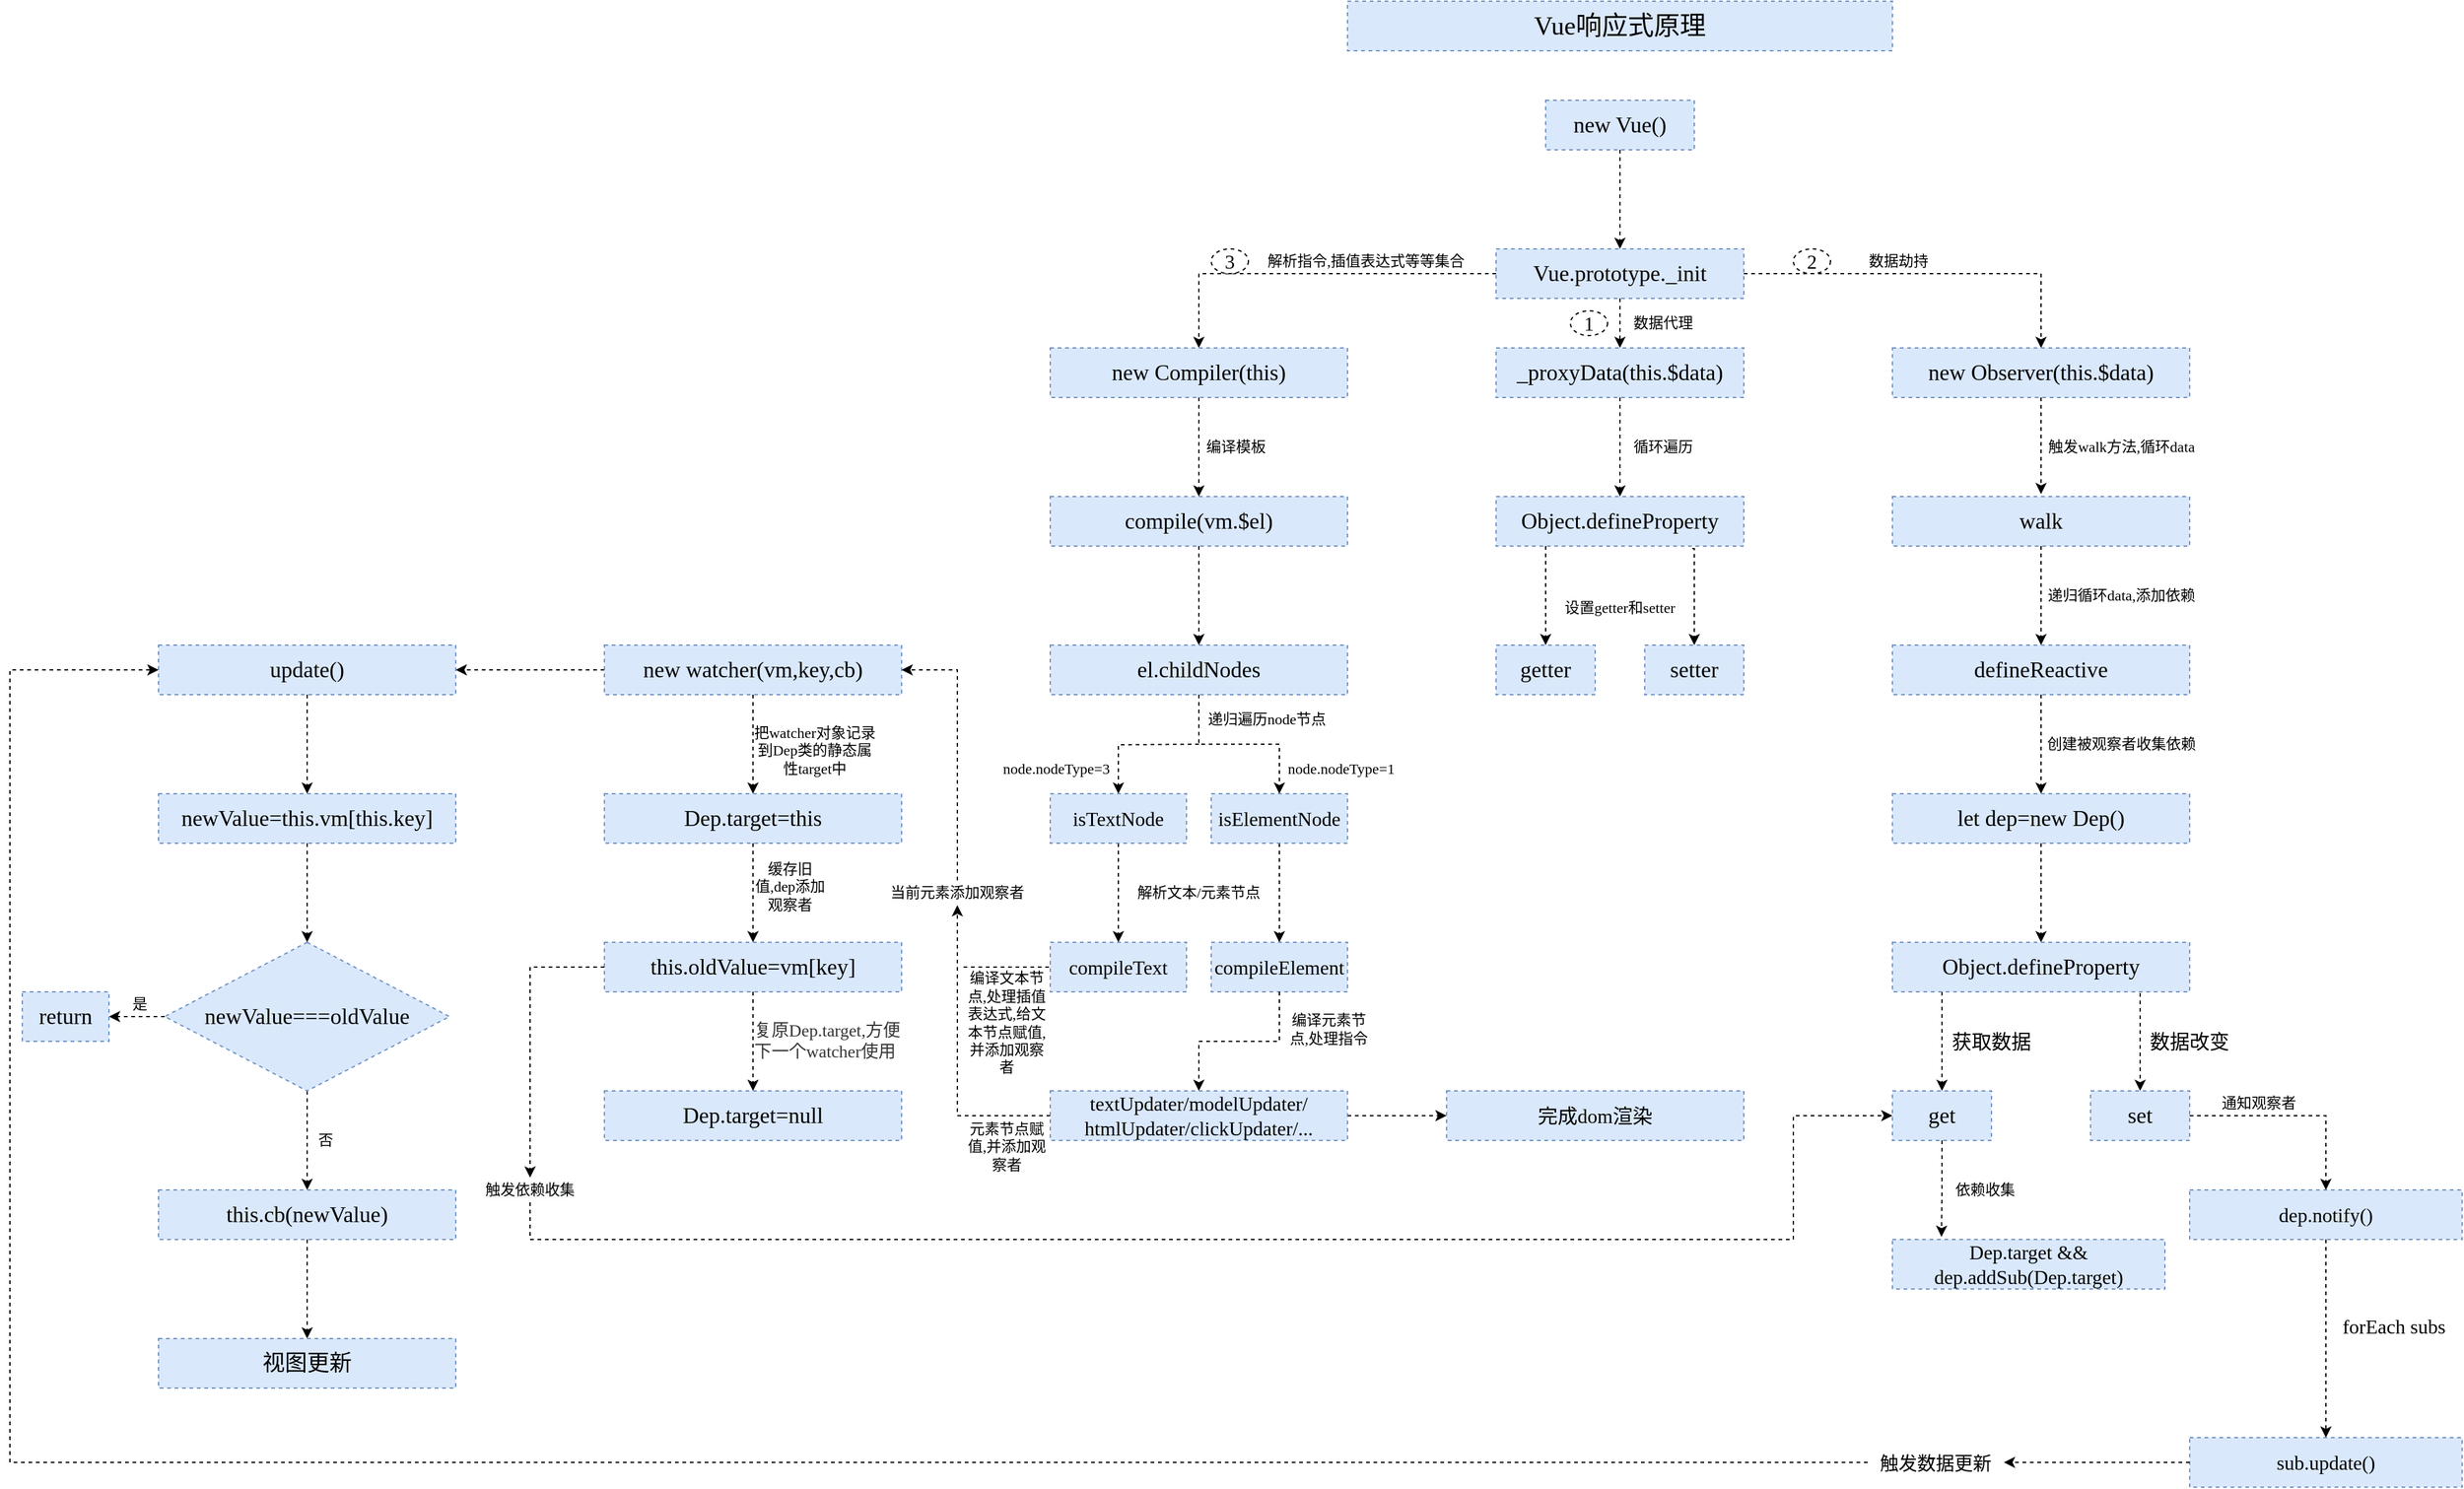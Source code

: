 <mxfile version="13.9.9" type="device"><diagram id="pmlop5-XpZdcTjEpe465" name="第 1 页"><mxGraphModel dx="1205" dy="696" grid="1" gridSize="10" guides="1" tooltips="1" connect="1" arrows="1" fold="1" page="1" pageScale="1" pageWidth="2339" pageHeight="3300" math="0" shadow="0"><root><mxCell id="0"/><mxCell id="1" parent="0"/><mxCell id="qupZvyvLKM-spTDVrje0-1" value="Vue响应式原理" style="rounded=0;whiteSpace=wrap;html=1;dashed=1;fontSize=21;fillColor=#dae8fc;strokeColor=#6c8ebf;fontFamily=Comic Sans MS;" vertex="1" parent="1"><mxGeometry x="1360" y="40" width="440" height="40" as="geometry"/></mxCell><mxCell id="qupZvyvLKM-spTDVrje0-4" value="" style="edgeStyle=orthogonalEdgeStyle;rounded=0;orthogonalLoop=1;jettySize=auto;html=1;fontFamily=Comic Sans MS;fontSize=18;dashed=1;" edge="1" parent="1" source="qupZvyvLKM-spTDVrje0-2" target="qupZvyvLKM-spTDVrje0-3"><mxGeometry relative="1" as="geometry"/></mxCell><mxCell id="qupZvyvLKM-spTDVrje0-2" value="new Vue()" style="rounded=0;whiteSpace=wrap;html=1;dashed=1;fontFamily=Comic Sans MS;fontSize=18;fillColor=#dae8fc;strokeColor=#6c8ebf;" vertex="1" parent="1"><mxGeometry x="1520" y="120" width="120" height="40" as="geometry"/></mxCell><mxCell id="qupZvyvLKM-spTDVrje0-8" value="" style="edgeStyle=orthogonalEdgeStyle;rounded=0;orthogonalLoop=1;jettySize=auto;html=1;dashed=1;fontFamily=Comic Sans MS;fontSize=18;" edge="1" parent="1" source="qupZvyvLKM-spTDVrje0-3" target="qupZvyvLKM-spTDVrje0-7"><mxGeometry relative="1" as="geometry"/></mxCell><mxCell id="qupZvyvLKM-spTDVrje0-22" value="" style="edgeStyle=orthogonalEdgeStyle;rounded=0;orthogonalLoop=1;jettySize=auto;html=1;dashed=1;fontFamily=Comic Sans MS;fontSize=18;" edge="1" parent="1" source="qupZvyvLKM-spTDVrje0-3" target="qupZvyvLKM-spTDVrje0-21"><mxGeometry relative="1" as="geometry"/></mxCell><mxCell id="qupZvyvLKM-spTDVrje0-53" value="" style="edgeStyle=orthogonalEdgeStyle;rounded=0;orthogonalLoop=1;jettySize=auto;html=1;dashed=1;fontFamily=Comic Sans MS;fontSize=12;entryX=0.5;entryY=0;entryDx=0;entryDy=0;" edge="1" parent="1" source="qupZvyvLKM-spTDVrje0-3" target="qupZvyvLKM-spTDVrje0-17"><mxGeometry relative="1" as="geometry"><mxPoint x="1760" y="260" as="targetPoint"/><Array as="points"><mxPoint x="1920" y="260"/></Array></mxGeometry></mxCell><mxCell id="qupZvyvLKM-spTDVrje0-3" value="Vue.prototype._init" style="rounded=0;whiteSpace=wrap;html=1;dashed=1;fontFamily=Comic Sans MS;fontSize=18;fillColor=#dae8fc;strokeColor=#6c8ebf;" vertex="1" parent="1"><mxGeometry x="1480" y="240" width="200" height="40" as="geometry"/></mxCell><mxCell id="qupZvyvLKM-spTDVrje0-10" value="" style="edgeStyle=orthogonalEdgeStyle;rounded=0;orthogonalLoop=1;jettySize=auto;html=1;dashed=1;fontFamily=Comic Sans MS;fontSize=18;" edge="1" parent="1" source="qupZvyvLKM-spTDVrje0-7" target="qupZvyvLKM-spTDVrje0-9"><mxGeometry relative="1" as="geometry"/></mxCell><mxCell id="qupZvyvLKM-spTDVrje0-7" value="_proxyData(this.$data)" style="rounded=0;whiteSpace=wrap;html=1;dashed=1;fontFamily=Comic Sans MS;fontSize=18;fillColor=#dae8fc;strokeColor=#6c8ebf;" vertex="1" parent="1"><mxGeometry x="1480" y="320" width="200" height="40" as="geometry"/></mxCell><mxCell id="qupZvyvLKM-spTDVrje0-12" value="" style="edgeStyle=orthogonalEdgeStyle;rounded=0;orthogonalLoop=1;jettySize=auto;html=1;dashed=1;fontFamily=Comic Sans MS;fontSize=18;" edge="1" parent="1" source="qupZvyvLKM-spTDVrje0-9" target="qupZvyvLKM-spTDVrje0-11"><mxGeometry relative="1" as="geometry"><Array as="points"><mxPoint x="1520" y="500"/><mxPoint x="1520" y="500"/></Array></mxGeometry></mxCell><mxCell id="qupZvyvLKM-spTDVrje0-9" value="Object.defineProperty" style="rounded=0;whiteSpace=wrap;html=1;dashed=1;fontFamily=Comic Sans MS;fontSize=18;fillColor=#dae8fc;strokeColor=#6c8ebf;" vertex="1" parent="1"><mxGeometry x="1480" y="440" width="200" height="40" as="geometry"/></mxCell><mxCell id="qupZvyvLKM-spTDVrje0-11" value="getter" style="rounded=0;whiteSpace=wrap;html=1;dashed=1;fontFamily=Comic Sans MS;fontSize=18;fillColor=#dae8fc;strokeColor=#6c8ebf;" vertex="1" parent="1"><mxGeometry x="1480" y="560" width="80" height="40" as="geometry"/></mxCell><mxCell id="qupZvyvLKM-spTDVrje0-14" value="setter" style="rounded=0;whiteSpace=wrap;html=1;dashed=1;fontFamily=Comic Sans MS;fontSize=18;fillColor=#dae8fc;strokeColor=#6c8ebf;" vertex="1" parent="1"><mxGeometry x="1600" y="560" width="80" height="40" as="geometry"/></mxCell><mxCell id="qupZvyvLKM-spTDVrje0-15" value="" style="edgeStyle=orthogonalEdgeStyle;rounded=0;orthogonalLoop=1;jettySize=auto;html=1;dashed=1;fontFamily=Comic Sans MS;fontSize=18;exitX=0.792;exitY=1.05;exitDx=0;exitDy=0;exitPerimeter=0;entryX=0.5;entryY=0;entryDx=0;entryDy=0;" edge="1" parent="1" source="qupZvyvLKM-spTDVrje0-9" target="qupZvyvLKM-spTDVrje0-14"><mxGeometry relative="1" as="geometry"><mxPoint x="1530" y="500" as="sourcePoint"/><mxPoint x="1530" y="570" as="targetPoint"/><Array as="points"><mxPoint x="1640" y="482"/></Array></mxGeometry></mxCell><mxCell id="qupZvyvLKM-spTDVrje0-20" value="" style="edgeStyle=orthogonalEdgeStyle;rounded=0;orthogonalLoop=1;jettySize=auto;html=1;dashed=1;fontFamily=Comic Sans MS;fontSize=18;" edge="1" parent="1" source="qupZvyvLKM-spTDVrje0-17"><mxGeometry relative="1" as="geometry"><mxPoint x="1920" y="438" as="targetPoint"/><Array as="points"><mxPoint x="1920" y="438"/></Array></mxGeometry></mxCell><mxCell id="qupZvyvLKM-spTDVrje0-17" value="new Observer(this.$data)" style="rounded=0;whiteSpace=wrap;html=1;dashed=1;fontFamily=Comic Sans MS;fontSize=18;fillColor=#dae8fc;strokeColor=#6c8ebf;" vertex="1" parent="1"><mxGeometry x="1800" y="320" width="240" height="40" as="geometry"/></mxCell><mxCell id="qupZvyvLKM-spTDVrje0-30" value="" style="edgeStyle=orthogonalEdgeStyle;rounded=0;orthogonalLoop=1;jettySize=auto;html=1;dashed=1;fontFamily=Comic Sans MS;fontSize=12;" edge="1" parent="1" source="qupZvyvLKM-spTDVrje0-19" target="qupZvyvLKM-spTDVrje0-29"><mxGeometry relative="1" as="geometry"/></mxCell><mxCell id="qupZvyvLKM-spTDVrje0-19" value="walk" style="rounded=0;whiteSpace=wrap;html=1;dashed=1;fontFamily=Comic Sans MS;fontSize=18;fillColor=#dae8fc;strokeColor=#6c8ebf;" vertex="1" parent="1"><mxGeometry x="1800" y="440" width="240" height="40" as="geometry"/></mxCell><mxCell id="qupZvyvLKM-spTDVrje0-106" value="" style="edgeStyle=orthogonalEdgeStyle;rounded=0;orthogonalLoop=1;jettySize=auto;html=1;dashed=1;fontFamily=Comic Sans MS;fontSize=12;" edge="1" parent="1" source="qupZvyvLKM-spTDVrje0-21" target="qupZvyvLKM-spTDVrje0-105"><mxGeometry relative="1" as="geometry"/></mxCell><mxCell id="qupZvyvLKM-spTDVrje0-21" value="new Compiler(this)" style="rounded=0;whiteSpace=wrap;html=1;dashed=1;fontFamily=Comic Sans MS;fontSize=18;fillColor=#dae8fc;strokeColor=#6c8ebf;" vertex="1" parent="1"><mxGeometry x="1120" y="320" width="240" height="40" as="geometry"/></mxCell><mxCell id="qupZvyvLKM-spTDVrje0-23" value="数据劫持" style="text;html=1;strokeColor=none;fillColor=none;align=center;verticalAlign=middle;whiteSpace=wrap;rounded=0;dashed=1;fontFamily=Comic Sans MS;fontSize=12;" vertex="1" parent="1"><mxGeometry x="1760" y="240" width="90" height="20" as="geometry"/></mxCell><mxCell id="qupZvyvLKM-spTDVrje0-24" value="设置getter和setter" style="text;html=1;strokeColor=none;fillColor=none;align=center;verticalAlign=middle;whiteSpace=wrap;rounded=0;dashed=1;fontFamily=Comic Sans MS;fontSize=12;" vertex="1" parent="1"><mxGeometry x="1515" y="520" width="130" height="20" as="geometry"/></mxCell><mxCell id="qupZvyvLKM-spTDVrje0-27" value="创建被观察者收集依赖" style="text;html=1;strokeColor=none;fillColor=none;align=center;verticalAlign=middle;whiteSpace=wrap;rounded=0;dashed=1;fontFamily=Comic Sans MS;fontSize=12;" vertex="1" parent="1"><mxGeometry x="1920" y="630" width="130" height="20" as="geometry"/></mxCell><mxCell id="qupZvyvLKM-spTDVrje0-32" value="" style="edgeStyle=orthogonalEdgeStyle;rounded=0;orthogonalLoop=1;jettySize=auto;html=1;dashed=1;fontFamily=Comic Sans MS;fontSize=12;" edge="1" parent="1" source="qupZvyvLKM-spTDVrje0-29" target="qupZvyvLKM-spTDVrje0-31"><mxGeometry relative="1" as="geometry"/></mxCell><mxCell id="qupZvyvLKM-spTDVrje0-29" value="defineReactive" style="rounded=0;whiteSpace=wrap;html=1;dashed=1;fontFamily=Comic Sans MS;fontSize=18;fillColor=#dae8fc;strokeColor=#6c8ebf;" vertex="1" parent="1"><mxGeometry x="1800" y="560" width="240" height="40" as="geometry"/></mxCell><mxCell id="qupZvyvLKM-spTDVrje0-38" value="" style="edgeStyle=orthogonalEdgeStyle;rounded=0;orthogonalLoop=1;jettySize=auto;html=1;dashed=1;fontFamily=Comic Sans MS;fontSize=12;" edge="1" parent="1" source="qupZvyvLKM-spTDVrje0-31" target="qupZvyvLKM-spTDVrje0-37"><mxGeometry relative="1" as="geometry"/></mxCell><mxCell id="qupZvyvLKM-spTDVrje0-31" value="let dep=new Dep()" style="rounded=0;whiteSpace=wrap;html=1;dashed=1;fontFamily=Comic Sans MS;fontSize=18;fillColor=#dae8fc;strokeColor=#6c8ebf;" vertex="1" parent="1"><mxGeometry x="1800" y="680" width="240" height="40" as="geometry"/></mxCell><mxCell id="qupZvyvLKM-spTDVrje0-33" value="递归循环data,添加依赖" style="text;html=1;strokeColor=none;fillColor=none;align=center;verticalAlign=middle;whiteSpace=wrap;rounded=0;dashed=1;fontFamily=Comic Sans MS;fontSize=12;" vertex="1" parent="1"><mxGeometry x="1920" y="510" width="130" height="20" as="geometry"/></mxCell><mxCell id="qupZvyvLKM-spTDVrje0-34" value="触发walk方法,循环data" style="text;html=1;strokeColor=none;fillColor=none;align=center;verticalAlign=middle;whiteSpace=wrap;rounded=0;dashed=1;fontFamily=Comic Sans MS;fontSize=12;" vertex="1" parent="1"><mxGeometry x="1920" y="390" width="130" height="20" as="geometry"/></mxCell><mxCell id="qupZvyvLKM-spTDVrje0-40" value="" style="edgeStyle=orthogonalEdgeStyle;rounded=0;orthogonalLoop=1;jettySize=auto;html=1;dashed=1;fontFamily=Comic Sans MS;fontSize=12;" edge="1" parent="1" source="qupZvyvLKM-spTDVrje0-37" target="qupZvyvLKM-spTDVrje0-39"><mxGeometry relative="1" as="geometry"><Array as="points"><mxPoint x="1840" y="860"/><mxPoint x="1840" y="860"/></Array></mxGeometry></mxCell><mxCell id="qupZvyvLKM-spTDVrje0-37" value="Object.defineProperty" style="rounded=0;whiteSpace=wrap;html=1;dashed=1;fontFamily=Comic Sans MS;fontSize=18;fillColor=#dae8fc;strokeColor=#6c8ebf;" vertex="1" parent="1"><mxGeometry x="1800" y="800" width="240" height="40" as="geometry"/></mxCell><mxCell id="qupZvyvLKM-spTDVrje0-44" value="" style="edgeStyle=orthogonalEdgeStyle;rounded=0;orthogonalLoop=1;jettySize=auto;html=1;dashed=1;fontFamily=Comic Sans MS;fontSize=12;entryX=0.18;entryY=-0.054;entryDx=0;entryDy=0;entryPerimeter=0;" edge="1" parent="1" source="qupZvyvLKM-spTDVrje0-39" target="qupZvyvLKM-spTDVrje0-43"><mxGeometry relative="1" as="geometry"/></mxCell><mxCell id="qupZvyvLKM-spTDVrje0-39" value="get" style="rounded=0;whiteSpace=wrap;html=1;dashed=1;fontFamily=Comic Sans MS;fontSize=18;fillColor=#dae8fc;strokeColor=#6c8ebf;" vertex="1" parent="1"><mxGeometry x="1800" y="920" width="80" height="40" as="geometry"/></mxCell><mxCell id="qupZvyvLKM-spTDVrje0-41" value="set" style="rounded=0;whiteSpace=wrap;html=1;dashed=1;fontFamily=Comic Sans MS;fontSize=18;fillColor=#dae8fc;strokeColor=#6c8ebf;" vertex="1" parent="1"><mxGeometry x="1960" y="920" width="80" height="40" as="geometry"/></mxCell><mxCell id="qupZvyvLKM-spTDVrje0-42" value="" style="edgeStyle=orthogonalEdgeStyle;rounded=0;orthogonalLoop=1;jettySize=auto;html=1;dashed=1;fontFamily=Comic Sans MS;fontSize=12;entryX=0.5;entryY=0;entryDx=0;entryDy=0;" edge="1" parent="1" target="qupZvyvLKM-spTDVrje0-41"><mxGeometry relative="1" as="geometry"><mxPoint x="2000" y="841" as="sourcePoint"/><mxPoint x="1960" y="930" as="targetPoint"/><Array as="points"><mxPoint x="2000" y="870"/><mxPoint x="2000" y="870"/></Array></mxGeometry></mxCell><mxCell id="qupZvyvLKM-spTDVrje0-43" value="Dep.target &amp;amp;&amp;amp; dep.addSub(Dep.target)" style="rounded=0;whiteSpace=wrap;html=1;dashed=1;fontFamily=Comic Sans MS;fontSize=16;fillColor=#dae8fc;strokeColor=#6c8ebf;" vertex="1" parent="1"><mxGeometry x="1800" y="1040" width="220" height="40" as="geometry"/></mxCell><mxCell id="qupZvyvLKM-spTDVrje0-96" value="" style="edgeStyle=orthogonalEdgeStyle;rounded=0;orthogonalLoop=1;jettySize=auto;html=1;dashed=1;fontFamily=Comic Sans MS;fontSize=12;" edge="1" parent="1" source="qupZvyvLKM-spTDVrje0-47" target="qupZvyvLKM-spTDVrje0-95"><mxGeometry relative="1" as="geometry"/></mxCell><mxCell id="qupZvyvLKM-spTDVrje0-47" value="dep.notify()" style="rounded=0;whiteSpace=wrap;html=1;dashed=1;fontFamily=Comic Sans MS;fontSize=16;fillColor=#dae8fc;strokeColor=#6c8ebf;" vertex="1" parent="1"><mxGeometry x="2040" y="1000" width="220" height="40" as="geometry"/></mxCell><mxCell id="qupZvyvLKM-spTDVrje0-49" value="依赖收集" style="text;html=1;strokeColor=none;fillColor=none;align=center;verticalAlign=middle;whiteSpace=wrap;rounded=0;dashed=1;fontFamily=Comic Sans MS;fontSize=12;" vertex="1" parent="1"><mxGeometry x="1840" y="990" width="70" height="20" as="geometry"/></mxCell><mxCell id="qupZvyvLKM-spTDVrje0-55" value="" style="edgeStyle=orthogonalEdgeStyle;rounded=0;orthogonalLoop=1;jettySize=auto;html=1;dashed=1;fontFamily=Comic Sans MS;fontSize=12;entryX=0.5;entryY=0;entryDx=0;entryDy=0;" edge="1" parent="1" source="qupZvyvLKM-spTDVrje0-41" target="qupZvyvLKM-spTDVrje0-47"><mxGeometry relative="1" as="geometry"><mxPoint x="2040" y="940.0" as="sourcePoint"/><mxPoint x="2150" y="940" as="targetPoint"/><Array as="points"><mxPoint x="2150" y="940"/></Array></mxGeometry></mxCell><mxCell id="qupZvyvLKM-spTDVrje0-56" value="循环遍历" style="text;html=1;strokeColor=none;fillColor=none;align=center;verticalAlign=middle;whiteSpace=wrap;rounded=0;dashed=1;fontFamily=Comic Sans MS;fontSize=12;" vertex="1" parent="1"><mxGeometry x="1580" y="390" width="70" height="20" as="geometry"/></mxCell><mxCell id="qupZvyvLKM-spTDVrje0-57" value="数据代理" style="text;html=1;strokeColor=none;fillColor=none;align=center;verticalAlign=middle;whiteSpace=wrap;rounded=0;dashed=1;fontFamily=Comic Sans MS;fontSize=12;" vertex="1" parent="1"><mxGeometry x="1580" y="290" width="70" height="20" as="geometry"/></mxCell><mxCell id="qupZvyvLKM-spTDVrje0-58" value="解析指令,插值表达式等等集合" style="text;html=1;strokeColor=none;fillColor=none;align=center;verticalAlign=middle;whiteSpace=wrap;rounded=0;dashed=1;fontFamily=Comic Sans MS;fontSize=12;" vertex="1" parent="1"><mxGeometry x="1290" y="240" width="170" height="20" as="geometry"/></mxCell><mxCell id="qupZvyvLKM-spTDVrje0-64" value="" style="edgeStyle=orthogonalEdgeStyle;rounded=0;orthogonalLoop=1;jettySize=auto;html=1;dashed=1;fontFamily=Comic Sans MS;fontSize=12;" edge="1" parent="1" source="qupZvyvLKM-spTDVrje0-60" target="qupZvyvLKM-spTDVrje0-63"><mxGeometry relative="1" as="geometry"/></mxCell><mxCell id="qupZvyvLKM-spTDVrje0-78" value="" style="edgeStyle=orthogonalEdgeStyle;rounded=0;orthogonalLoop=1;jettySize=auto;html=1;dashed=1;fontFamily=Comic Sans MS;fontSize=12;" edge="1" parent="1" source="qupZvyvLKM-spTDVrje0-60" target="qupZvyvLKM-spTDVrje0-77"><mxGeometry relative="1" as="geometry"/></mxCell><mxCell id="qupZvyvLKM-spTDVrje0-60" value="new watcher(vm,key,cb)" style="rounded=0;whiteSpace=wrap;html=1;dashed=1;fontFamily=Comic Sans MS;fontSize=18;fillColor=#dae8fc;strokeColor=#6c8ebf;" vertex="1" parent="1"><mxGeometry x="760" y="560" width="240" height="40" as="geometry"/></mxCell><mxCell id="qupZvyvLKM-spTDVrje0-68" value="" style="edgeStyle=orthogonalEdgeStyle;rounded=0;orthogonalLoop=1;jettySize=auto;html=1;dashed=1;fontFamily=Comic Sans MS;fontSize=12;" edge="1" parent="1" source="qupZvyvLKM-spTDVrje0-63" target="qupZvyvLKM-spTDVrje0-67"><mxGeometry relative="1" as="geometry"/></mxCell><mxCell id="qupZvyvLKM-spTDVrje0-63" value="Dep.target=this" style="rounded=0;whiteSpace=wrap;html=1;dashed=1;fontFamily=Comic Sans MS;fontSize=18;fillColor=#dae8fc;strokeColor=#6c8ebf;" vertex="1" parent="1"><mxGeometry x="760" y="680" width="240" height="40" as="geometry"/></mxCell><mxCell id="qupZvyvLKM-spTDVrje0-66" value="把watcher对象记录到Dep类的静态属性target中" style="text;html=1;strokeColor=none;fillColor=none;align=center;verticalAlign=middle;whiteSpace=wrap;rounded=0;dashed=1;fontFamily=Comic Sans MS;fontSize=12;" vertex="1" parent="1"><mxGeometry x="880" y="620" width="100" height="50" as="geometry"/></mxCell><mxCell id="qupZvyvLKM-spTDVrje0-70" value="" style="edgeStyle=orthogonalEdgeStyle;rounded=0;orthogonalLoop=1;jettySize=auto;html=1;dashed=1;fontFamily=Comic Sans MS;fontSize=12;" edge="1" parent="1" source="qupZvyvLKM-spTDVrje0-67" target="qupZvyvLKM-spTDVrje0-69"><mxGeometry relative="1" as="geometry"/></mxCell><mxCell id="qupZvyvLKM-spTDVrje0-67" value="this.oldValue=vm[key]" style="rounded=0;whiteSpace=wrap;html=1;dashed=1;fontFamily=Comic Sans MS;fontSize=18;fillColor=#dae8fc;strokeColor=#6c8ebf;" vertex="1" parent="1"><mxGeometry x="760" y="800" width="240" height="40" as="geometry"/></mxCell><mxCell id="qupZvyvLKM-spTDVrje0-69" value="Dep.target=null" style="rounded=0;whiteSpace=wrap;html=1;dashed=1;fontFamily=Comic Sans MS;fontSize=18;fillColor=#dae8fc;strokeColor=#6c8ebf;" vertex="1" parent="1"><mxGeometry x="760" y="920" width="240" height="40" as="geometry"/></mxCell><mxCell id="qupZvyvLKM-spTDVrje0-71" value="缓存旧值,dep添加观察者" style="text;html=1;strokeColor=none;fillColor=none;align=center;verticalAlign=middle;whiteSpace=wrap;rounded=0;dashed=1;fontFamily=Comic Sans MS;fontSize=12;" vertex="1" parent="1"><mxGeometry x="880" y="730" width="60" height="50" as="geometry"/></mxCell><mxCell id="qupZvyvLKM-spTDVrje0-160" value="" style="edgeStyle=orthogonalEdgeStyle;rounded=0;orthogonalLoop=1;jettySize=auto;html=1;dashed=1;fontFamily=Comic Sans MS;fontSize=16;entryX=0.5;entryY=0;entryDx=0;entryDy=0;exitX=0;exitY=0.5;exitDx=0;exitDy=0;" edge="1" parent="1" source="qupZvyvLKM-spTDVrje0-67" target="qupZvyvLKM-spTDVrje0-73"><mxGeometry relative="1" as="geometry"><mxPoint x="680" y="650" as="sourcePoint"/><mxPoint x="700" y="690" as="targetPoint"/><Array as="points"><mxPoint x="700" y="820"/></Array></mxGeometry></mxCell><mxCell id="qupZvyvLKM-spTDVrje0-162" value="" style="edgeStyle=orthogonalEdgeStyle;rounded=0;orthogonalLoop=1;jettySize=auto;html=1;dashed=1;fontFamily=Comic Sans MS;fontSize=16;entryX=0;entryY=0.5;entryDx=0;entryDy=0;" edge="1" parent="1" source="qupZvyvLKM-spTDVrje0-73" target="qupZvyvLKM-spTDVrje0-39"><mxGeometry relative="1" as="geometry"><mxPoint x="1790" y="1060" as="targetPoint"/><Array as="points"><mxPoint x="700" y="1040"/><mxPoint x="1720" y="1040"/><mxPoint x="1720" y="940"/></Array></mxGeometry></mxCell><mxCell id="qupZvyvLKM-spTDVrje0-73" value="&#10;&#10;&lt;span style=&quot;color: rgb(0, 0, 0); font-family: &amp;quot;comic sans ms&amp;quot;; font-size: 12px; font-style: normal; font-weight: 400; letter-spacing: normal; text-align: center; text-indent: 0px; text-transform: none; word-spacing: 0px; background-color: rgb(248, 249, 250); display: inline; float: none;&quot;&gt;触发依赖收集&lt;/span&gt;&#10;&#10;" style="text;html=1;strokeColor=none;fillColor=none;align=center;verticalAlign=middle;whiteSpace=wrap;rounded=0;dashed=1;fontFamily=Comic Sans MS;fontSize=12;" vertex="1" parent="1"><mxGeometry x="660" y="990" width="80" height="20" as="geometry"/></mxCell><mxCell id="qupZvyvLKM-spTDVrje0-74" value="&lt;div style=&quot;text-align: left&quot;&gt;&lt;font color=&quot;#353535&quot;&gt;&lt;span style=&quot;font-size: 14px ; background-color: rgb(255 , 255 , 255)&quot;&gt;复原Dep.target,方便下一个watcher使用&lt;/span&gt;&lt;/font&gt;&lt;/div&gt;" style="text;html=1;strokeColor=none;fillColor=none;align=center;verticalAlign=middle;whiteSpace=wrap;rounded=0;dashed=1;fontFamily=Comic Sans MS;fontSize=12;" vertex="1" parent="1"><mxGeometry x="880" y="850" width="130" height="60" as="geometry"/></mxCell><mxCell id="qupZvyvLKM-spTDVrje0-80" value="" style="edgeStyle=orthogonalEdgeStyle;rounded=0;orthogonalLoop=1;jettySize=auto;html=1;dashed=1;fontFamily=Comic Sans MS;fontSize=12;" edge="1" parent="1" source="qupZvyvLKM-spTDVrje0-77" target="qupZvyvLKM-spTDVrje0-79"><mxGeometry relative="1" as="geometry"/></mxCell><mxCell id="qupZvyvLKM-spTDVrje0-77" value="update()" style="rounded=0;whiteSpace=wrap;html=1;dashed=1;fontFamily=Comic Sans MS;fontSize=18;fillColor=#dae8fc;strokeColor=#6c8ebf;" vertex="1" parent="1"><mxGeometry x="400" y="560" width="240" height="40" as="geometry"/></mxCell><mxCell id="qupZvyvLKM-spTDVrje0-82" value="" style="edgeStyle=orthogonalEdgeStyle;rounded=0;orthogonalLoop=1;jettySize=auto;html=1;dashed=1;fontFamily=Comic Sans MS;fontSize=12;" edge="1" parent="1" source="qupZvyvLKM-spTDVrje0-79" target="qupZvyvLKM-spTDVrje0-81"><mxGeometry relative="1" as="geometry"/></mxCell><mxCell id="qupZvyvLKM-spTDVrje0-79" value="newValue=this.vm[this.key]" style="rounded=0;whiteSpace=wrap;html=1;dashed=1;fontFamily=Comic Sans MS;fontSize=18;fillColor=#dae8fc;strokeColor=#6c8ebf;" vertex="1" parent="1"><mxGeometry x="400" y="680" width="240" height="40" as="geometry"/></mxCell><mxCell id="qupZvyvLKM-spTDVrje0-84" value="" style="edgeStyle=orthogonalEdgeStyle;rounded=0;orthogonalLoop=1;jettySize=auto;html=1;dashed=1;fontFamily=Comic Sans MS;fontSize=12;" edge="1" parent="1" source="qupZvyvLKM-spTDVrje0-81" target="qupZvyvLKM-spTDVrje0-83"><mxGeometry relative="1" as="geometry"/></mxCell><mxCell id="qupZvyvLKM-spTDVrje0-115" value="" style="edgeStyle=orthogonalEdgeStyle;rounded=0;orthogonalLoop=1;jettySize=auto;html=1;dashed=1;fontFamily=Comic Sans MS;fontSize=12;" edge="1" parent="1" source="qupZvyvLKM-spTDVrje0-81" target="qupZvyvLKM-spTDVrje0-89"><mxGeometry relative="1" as="geometry"/></mxCell><mxCell id="qupZvyvLKM-spTDVrje0-81" value="newValue===oldValue" style="rhombus;whiteSpace=wrap;html=1;rounded=0;dashed=1;fontFamily=Comic Sans MS;fontSize=18;strokeColor=#6c8ebf;fillColor=#dae8fc;" vertex="1" parent="1"><mxGeometry x="405" y="800" width="230" height="120" as="geometry"/></mxCell><mxCell id="qupZvyvLKM-spTDVrje0-93" value="" style="edgeStyle=orthogonalEdgeStyle;rounded=0;orthogonalLoop=1;jettySize=auto;html=1;dashed=1;fontFamily=Comic Sans MS;fontSize=12;" edge="1" parent="1" source="qupZvyvLKM-spTDVrje0-83"><mxGeometry relative="1" as="geometry"><mxPoint x="520" y="1120" as="targetPoint"/></mxGeometry></mxCell><mxCell id="qupZvyvLKM-spTDVrje0-83" value="this.cb(newValue)" style="whiteSpace=wrap;html=1;rounded=0;dashed=1;fontFamily=Comic Sans MS;fontSize=18;strokeColor=#6c8ebf;fillColor=#dae8fc;" vertex="1" parent="1"><mxGeometry x="400" y="1000" width="240" height="40" as="geometry"/></mxCell><mxCell id="qupZvyvLKM-spTDVrje0-85" value="否" style="text;html=1;strokeColor=none;fillColor=none;align=center;verticalAlign=middle;whiteSpace=wrap;rounded=0;dashed=1;fontFamily=Comic Sans MS;fontSize=12;" vertex="1" parent="1"><mxGeometry x="520" y="950" width="30" height="20" as="geometry"/></mxCell><mxCell id="qupZvyvLKM-spTDVrje0-89" value="return" style="whiteSpace=wrap;html=1;rounded=0;dashed=1;fontFamily=Comic Sans MS;fontSize=18;strokeColor=#6c8ebf;fillColor=#dae8fc;" vertex="1" parent="1"><mxGeometry x="290" y="840" width="70" height="40" as="geometry"/></mxCell><mxCell id="qupZvyvLKM-spTDVrje0-91" value="是" style="text;html=1;strokeColor=none;fillColor=none;align=center;verticalAlign=middle;whiteSpace=wrap;rounded=0;dashed=1;fontFamily=Comic Sans MS;fontSize=12;" vertex="1" parent="1"><mxGeometry x="365" y="840" width="40" height="20" as="geometry"/></mxCell><mxCell id="qupZvyvLKM-spTDVrje0-92" value="视图更新" style="whiteSpace=wrap;html=1;rounded=0;dashed=1;fontFamily=Comic Sans MS;fontSize=18;strokeColor=#6c8ebf;fillColor=#dae8fc;" vertex="1" parent="1"><mxGeometry x="400" y="1120" width="240" height="40" as="geometry"/></mxCell><mxCell id="qupZvyvLKM-spTDVrje0-94" style="edgeStyle=orthogonalEdgeStyle;rounded=0;orthogonalLoop=1;jettySize=auto;html=1;exitX=0.5;exitY=1;exitDx=0;exitDy=0;dashed=1;fontFamily=Comic Sans MS;fontSize=12;" edge="1" parent="1" source="qupZvyvLKM-spTDVrje0-47" target="qupZvyvLKM-spTDVrje0-47"><mxGeometry relative="1" as="geometry"/></mxCell><mxCell id="qupZvyvLKM-spTDVrje0-151" value="" style="edgeStyle=orthogonalEdgeStyle;rounded=0;orthogonalLoop=1;jettySize=auto;html=1;dashed=1;fontFamily=Comic Sans MS;fontSize=16;entryX=0;entryY=0.5;entryDx=0;entryDy=0;exitX=0;exitY=0.5;exitDx=0;exitDy=0;" edge="1" parent="1" source="qupZvyvLKM-spTDVrje0-99" target="qupZvyvLKM-spTDVrje0-77"><mxGeometry relative="1" as="geometry"><mxPoint x="1800" y="1220" as="sourcePoint"/><Array as="points"><mxPoint x="280" y="1220"/><mxPoint x="280" y="580"/></Array></mxGeometry></mxCell><mxCell id="qupZvyvLKM-spTDVrje0-95" value="sub.update()" style="rounded=0;whiteSpace=wrap;html=1;dashed=1;fontFamily=Comic Sans MS;fontSize=16;fillColor=#dae8fc;strokeColor=#6c8ebf;" vertex="1" parent="1"><mxGeometry x="2040" y="1200" width="220" height="40" as="geometry"/></mxCell><mxCell id="qupZvyvLKM-spTDVrje0-97" value="forEach subs" style="text;html=1;strokeColor=none;fillColor=none;align=center;verticalAlign=middle;whiteSpace=wrap;rounded=0;dashed=1;fontFamily=Comic Sans MS;fontSize=16;" vertex="1" parent="1"><mxGeometry x="2150" y="1100" width="110" height="20" as="geometry"/></mxCell><mxCell id="qupZvyvLKM-spTDVrje0-155" value="" style="edgeStyle=orthogonalEdgeStyle;rounded=0;orthogonalLoop=1;jettySize=auto;html=1;dashed=1;fontFamily=Comic Sans MS;fontSize=16;exitX=0;exitY=0.5;exitDx=0;exitDy=0;entryX=1;entryY=0.5;entryDx=0;entryDy=0;" edge="1" parent="1" source="qupZvyvLKM-spTDVrje0-95" target="qupZvyvLKM-spTDVrje0-99"><mxGeometry relative="1" as="geometry"><mxPoint x="1970" y="1140" as="targetPoint"/></mxGeometry></mxCell><mxCell id="qupZvyvLKM-spTDVrje0-99" value="触发数据更新" style="text;html=1;strokeColor=none;fillColor=none;align=center;verticalAlign=middle;whiteSpace=wrap;rounded=0;dashed=1;fontFamily=Comic Sans MS;fontSize=15;" vertex="1" parent="1"><mxGeometry x="1780" y="1210" width="110" height="20" as="geometry"/></mxCell><mxCell id="qupZvyvLKM-spTDVrje0-101" value="通知观察者" style="text;html=1;strokeColor=none;fillColor=none;align=center;verticalAlign=middle;whiteSpace=wrap;rounded=0;dashed=1;fontFamily=Comic Sans MS;fontSize=12;" vertex="1" parent="1"><mxGeometry x="2061" y="920" width="70" height="20" as="geometry"/></mxCell><mxCell id="qupZvyvLKM-spTDVrje0-140" value="" style="edgeStyle=orthogonalEdgeStyle;rounded=0;orthogonalLoop=1;jettySize=auto;html=1;dashed=1;fontFamily=Comic Sans MS;fontSize=16;" edge="1" parent="1" source="qupZvyvLKM-spTDVrje0-105" target="qupZvyvLKM-spTDVrje0-107"><mxGeometry relative="1" as="geometry"/></mxCell><mxCell id="qupZvyvLKM-spTDVrje0-105" value="compile(vm.$el)" style="rounded=0;whiteSpace=wrap;html=1;dashed=1;fontFamily=Comic Sans MS;fontSize=18;fillColor=#dae8fc;strokeColor=#6c8ebf;" vertex="1" parent="1"><mxGeometry x="1120" y="440" width="240" height="40" as="geometry"/></mxCell><mxCell id="qupZvyvLKM-spTDVrje0-141" value="" style="edgeStyle=orthogonalEdgeStyle;rounded=0;orthogonalLoop=1;jettySize=auto;html=1;dashed=1;fontFamily=Comic Sans MS;fontSize=16;" edge="1" parent="1" source="qupZvyvLKM-spTDVrje0-107" target="qupZvyvLKM-spTDVrje0-122"><mxGeometry relative="1" as="geometry"><Array as="points"><mxPoint x="1240" y="640"/></Array></mxGeometry></mxCell><mxCell id="qupZvyvLKM-spTDVrje0-148" value="" style="edgeStyle=orthogonalEdgeStyle;rounded=0;orthogonalLoop=1;jettySize=auto;html=1;dashed=1;fontFamily=Comic Sans MS;fontSize=16;exitX=0.5;exitY=0;exitDx=0;exitDy=0;entryX=1;entryY=0.5;entryDx=0;entryDy=0;" edge="1" parent="1" source="qupZvyvLKM-spTDVrje0-118" target="qupZvyvLKM-spTDVrje0-60"><mxGeometry relative="1" as="geometry"/></mxCell><mxCell id="qupZvyvLKM-spTDVrje0-107" value="el.childNodes" style="rounded=0;whiteSpace=wrap;html=1;dashed=1;fontFamily=Comic Sans MS;fontSize=18;fillColor=#dae8fc;strokeColor=#6c8ebf;" vertex="1" parent="1"><mxGeometry x="1120" y="560" width="240" height="40" as="geometry"/></mxCell><mxCell id="qupZvyvLKM-spTDVrje0-118" value="当前元素添加观察者" style="text;html=1;strokeColor=none;fillColor=none;align=center;verticalAlign=middle;whiteSpace=wrap;rounded=0;dashed=1;fontFamily=Comic Sans MS;fontSize=12;" vertex="1" parent="1"><mxGeometry x="990" y="750" width="110" height="20" as="geometry"/></mxCell><mxCell id="qupZvyvLKM-spTDVrje0-119" value="编译模板" style="text;html=1;strokeColor=none;fillColor=none;align=center;verticalAlign=middle;whiteSpace=wrap;rounded=0;dashed=1;fontFamily=Comic Sans MS;fontSize=12;" vertex="1" parent="1"><mxGeometry x="1240" y="390" width="60" height="20" as="geometry"/></mxCell><mxCell id="qupZvyvLKM-spTDVrje0-128" value="" style="edgeStyle=orthogonalEdgeStyle;rounded=0;orthogonalLoop=1;jettySize=auto;html=1;dashed=1;fontFamily=Comic Sans MS;fontSize=16;" edge="1" parent="1" source="qupZvyvLKM-spTDVrje0-120" target="qupZvyvLKM-spTDVrje0-127"><mxGeometry relative="1" as="geometry"/></mxCell><mxCell id="qupZvyvLKM-spTDVrje0-142" value="" style="edgeStyle=orthogonalEdgeStyle;rounded=0;orthogonalLoop=1;jettySize=auto;html=1;dashed=1;fontFamily=Comic Sans MS;fontSize=16;entryX=0.5;entryY=0;entryDx=0;entryDy=0;" edge="1" parent="1" target="qupZvyvLKM-spTDVrje0-120"><mxGeometry relative="1" as="geometry"><mxPoint x="1240" y="640" as="sourcePoint"/><mxPoint x="1100" y="640" as="targetPoint"/></mxGeometry></mxCell><mxCell id="qupZvyvLKM-spTDVrje0-120" value="isTextNode" style="rounded=0;whiteSpace=wrap;html=1;dashed=1;fontFamily=Comic Sans MS;fontSize=16;fillColor=#dae8fc;strokeColor=#6c8ebf;" vertex="1" parent="1"><mxGeometry x="1120" y="680" width="110" height="40" as="geometry"/></mxCell><mxCell id="qupZvyvLKM-spTDVrje0-126" value="" style="edgeStyle=orthogonalEdgeStyle;rounded=0;orthogonalLoop=1;jettySize=auto;html=1;dashed=1;fontFamily=Comic Sans MS;fontSize=16;" edge="1" parent="1" source="qupZvyvLKM-spTDVrje0-122" target="qupZvyvLKM-spTDVrje0-125"><mxGeometry relative="1" as="geometry"/></mxCell><mxCell id="qupZvyvLKM-spTDVrje0-122" value="isElementNode" style="rounded=0;whiteSpace=wrap;html=1;dashed=1;fontFamily=Comic Sans MS;fontSize=16;fillColor=#dae8fc;strokeColor=#6c8ebf;" vertex="1" parent="1"><mxGeometry x="1250" y="680" width="110" height="40" as="geometry"/></mxCell><mxCell id="qupZvyvLKM-spTDVrje0-125" value="compileElement" style="rounded=0;whiteSpace=wrap;html=1;dashed=1;fontFamily=Comic Sans MS;fontSize=16;fillColor=#dae8fc;strokeColor=#6c8ebf;" vertex="1" parent="1"><mxGeometry x="1250" y="800" width="110" height="40" as="geometry"/></mxCell><mxCell id="qupZvyvLKM-spTDVrje0-127" value="compileText" style="rounded=0;whiteSpace=wrap;html=1;dashed=1;fontFamily=Comic Sans MS;fontSize=16;fillColor=#dae8fc;strokeColor=#6c8ebf;" vertex="1" parent="1"><mxGeometry x="1120" y="800" width="110" height="40" as="geometry"/></mxCell><mxCell id="qupZvyvLKM-spTDVrje0-147" value="" style="edgeStyle=orthogonalEdgeStyle;rounded=0;orthogonalLoop=1;jettySize=auto;html=1;dashed=1;fontFamily=Comic Sans MS;fontSize=16;entryX=0.5;entryY=1;entryDx=0;entryDy=0;" edge="1" parent="1" source="qupZvyvLKM-spTDVrje0-129" target="qupZvyvLKM-spTDVrje0-118"><mxGeometry relative="1" as="geometry"><mxPoint x="1060" y="670" as="targetPoint"/></mxGeometry></mxCell><mxCell id="qupZvyvLKM-spTDVrje0-181" value="" style="edgeStyle=orthogonalEdgeStyle;rounded=0;orthogonalLoop=1;jettySize=auto;html=1;dashed=1;fontFamily=Comic Sans MS;fontSize=16;" edge="1" parent="1" source="qupZvyvLKM-spTDVrje0-129" target="qupZvyvLKM-spTDVrje0-180"><mxGeometry relative="1" as="geometry"/></mxCell><mxCell id="qupZvyvLKM-spTDVrje0-129" value="textUpdater/modelUpdater/&lt;br style=&quot;font-size: 16px&quot;&gt;htmlUpdater/clickUpdater/..." style="rounded=0;whiteSpace=wrap;html=1;dashed=1;fontFamily=Comic Sans MS;fontSize=16;fillColor=#dae8fc;strokeColor=#6c8ebf;" vertex="1" parent="1"><mxGeometry x="1120" y="920" width="240" height="40" as="geometry"/></mxCell><mxCell id="qupZvyvLKM-spTDVrje0-133" value="" style="endArrow=classic;html=1;dashed=1;fontFamily=Comic Sans MS;fontSize=16;exitX=0.5;exitY=1;exitDx=0;exitDy=0;rounded=0;entryX=0.5;entryY=0;entryDx=0;entryDy=0;" edge="1" parent="1" source="qupZvyvLKM-spTDVrje0-125" target="qupZvyvLKM-spTDVrje0-129"><mxGeometry width="50" height="50" relative="1" as="geometry"><mxPoint x="1160" y="900" as="sourcePoint"/><mxPoint x="1230" y="880" as="targetPoint"/><Array as="points"><mxPoint x="1305" y="880"/><mxPoint x="1240" y="880"/></Array></mxGeometry></mxCell><mxCell id="qupZvyvLKM-spTDVrje0-163" value="递归遍历node节点" style="text;html=1;strokeColor=none;fillColor=none;align=center;verticalAlign=middle;whiteSpace=wrap;rounded=0;dashed=1;fontFamily=Comic Sans MS;fontSize=12;" vertex="1" parent="1"><mxGeometry x="1240" y="610" width="110" height="20" as="geometry"/></mxCell><mxCell id="qupZvyvLKM-spTDVrje0-164" value="node.nodeType=1" style="text;html=1;strokeColor=none;fillColor=none;align=center;verticalAlign=middle;whiteSpace=wrap;rounded=0;dashed=1;fontFamily=Comic Sans MS;fontSize=12;" vertex="1" parent="1"><mxGeometry x="1300" y="650" width="110" height="20" as="geometry"/></mxCell><mxCell id="qupZvyvLKM-spTDVrje0-165" value="node.nodeType=3" style="text;html=1;strokeColor=none;fillColor=none;align=center;verticalAlign=middle;whiteSpace=wrap;rounded=0;dashed=1;fontFamily=Comic Sans MS;fontSize=12;" vertex="1" parent="1"><mxGeometry x="1070" y="650" width="110" height="20" as="geometry"/></mxCell><mxCell id="qupZvyvLKM-spTDVrje0-166" value="解析文本/元素节点" style="text;html=1;strokeColor=none;fillColor=none;align=center;verticalAlign=middle;whiteSpace=wrap;rounded=0;dashed=1;fontFamily=Comic Sans MS;fontSize=12;" vertex="1" parent="1"><mxGeometry x="1185" y="750" width="110" height="20" as="geometry"/></mxCell><mxCell id="qupZvyvLKM-spTDVrje0-169" value="" style="endArrow=none;dashed=1;html=1;fontFamily=Comic Sans MS;fontSize=16;entryX=0;entryY=0.5;entryDx=0;entryDy=0;" edge="1" parent="1" target="qupZvyvLKM-spTDVrje0-127"><mxGeometry width="50" height="50" relative="1" as="geometry"><mxPoint x="1050" y="820" as="sourcePoint"/><mxPoint x="1080" y="760" as="targetPoint"/></mxGeometry></mxCell><mxCell id="qupZvyvLKM-spTDVrje0-170" value="编译元素节点,处理指令" style="text;html=1;strokeColor=none;fillColor=none;align=center;verticalAlign=middle;whiteSpace=wrap;rounded=0;dashed=1;fontFamily=Comic Sans MS;fontSize=12;" vertex="1" parent="1"><mxGeometry x="1310" y="860" width="70" height="20" as="geometry"/></mxCell><mxCell id="qupZvyvLKM-spTDVrje0-172" value="数据改变" style="text;html=1;strokeColor=none;fillColor=none;align=center;verticalAlign=middle;whiteSpace=wrap;rounded=0;dashed=1;fontFamily=Comic Sans MS;fontSize=16;" vertex="1" parent="1"><mxGeometry x="2000" y="870" width="80" height="20" as="geometry"/></mxCell><mxCell id="qupZvyvLKM-spTDVrje0-173" value="获取数据" style="text;html=1;strokeColor=none;fillColor=none;align=center;verticalAlign=middle;whiteSpace=wrap;rounded=0;dashed=1;fontFamily=Comic Sans MS;fontSize=16;" vertex="1" parent="1"><mxGeometry x="1840" y="870" width="80" height="20" as="geometry"/></mxCell><mxCell id="qupZvyvLKM-spTDVrje0-174" value="编译文本节点,处理插值表达式,给文本节点赋值,并添加观察者" style="text;html=1;strokeColor=none;fillColor=none;align=center;verticalAlign=middle;whiteSpace=wrap;rounded=0;dashed=1;fontFamily=Comic Sans MS;fontSize=12;" vertex="1" parent="1"><mxGeometry x="1050" y="820" width="70" height="90" as="geometry"/></mxCell><mxCell id="qupZvyvLKM-spTDVrje0-175" value="元素节点赋值,并添加观察者" style="text;html=1;strokeColor=none;fillColor=none;align=center;verticalAlign=middle;whiteSpace=wrap;rounded=0;dashed=1;fontFamily=Comic Sans MS;fontSize=12;" vertex="1" parent="1"><mxGeometry x="1050" y="940" width="70" height="50" as="geometry"/></mxCell><mxCell id="qupZvyvLKM-spTDVrje0-176" value="1" style="ellipse;whiteSpace=wrap;html=1;dashed=1;fontFamily=Comic Sans MS;fontSize=16;" vertex="1" parent="1"><mxGeometry x="1540" y="290" width="30" height="20" as="geometry"/></mxCell><mxCell id="qupZvyvLKM-spTDVrje0-177" value="2" style="ellipse;whiteSpace=wrap;html=1;dashed=1;fontFamily=Comic Sans MS;fontSize=16;" vertex="1" parent="1"><mxGeometry x="1720" y="240" width="30" height="20" as="geometry"/></mxCell><mxCell id="qupZvyvLKM-spTDVrje0-178" value="3" style="ellipse;whiteSpace=wrap;html=1;dashed=1;fontFamily=Comic Sans MS;fontSize=16;" vertex="1" parent="1"><mxGeometry x="1250" y="240" width="30" height="20" as="geometry"/></mxCell><mxCell id="qupZvyvLKM-spTDVrje0-180" value="完成dom渲染" style="rounded=0;whiteSpace=wrap;html=1;dashed=1;fontFamily=Comic Sans MS;fontSize=16;fillColor=#dae8fc;strokeColor=#6c8ebf;" vertex="1" parent="1"><mxGeometry x="1440" y="920" width="240" height="40" as="geometry"/></mxCell></root></mxGraphModel></diagram></mxfile>